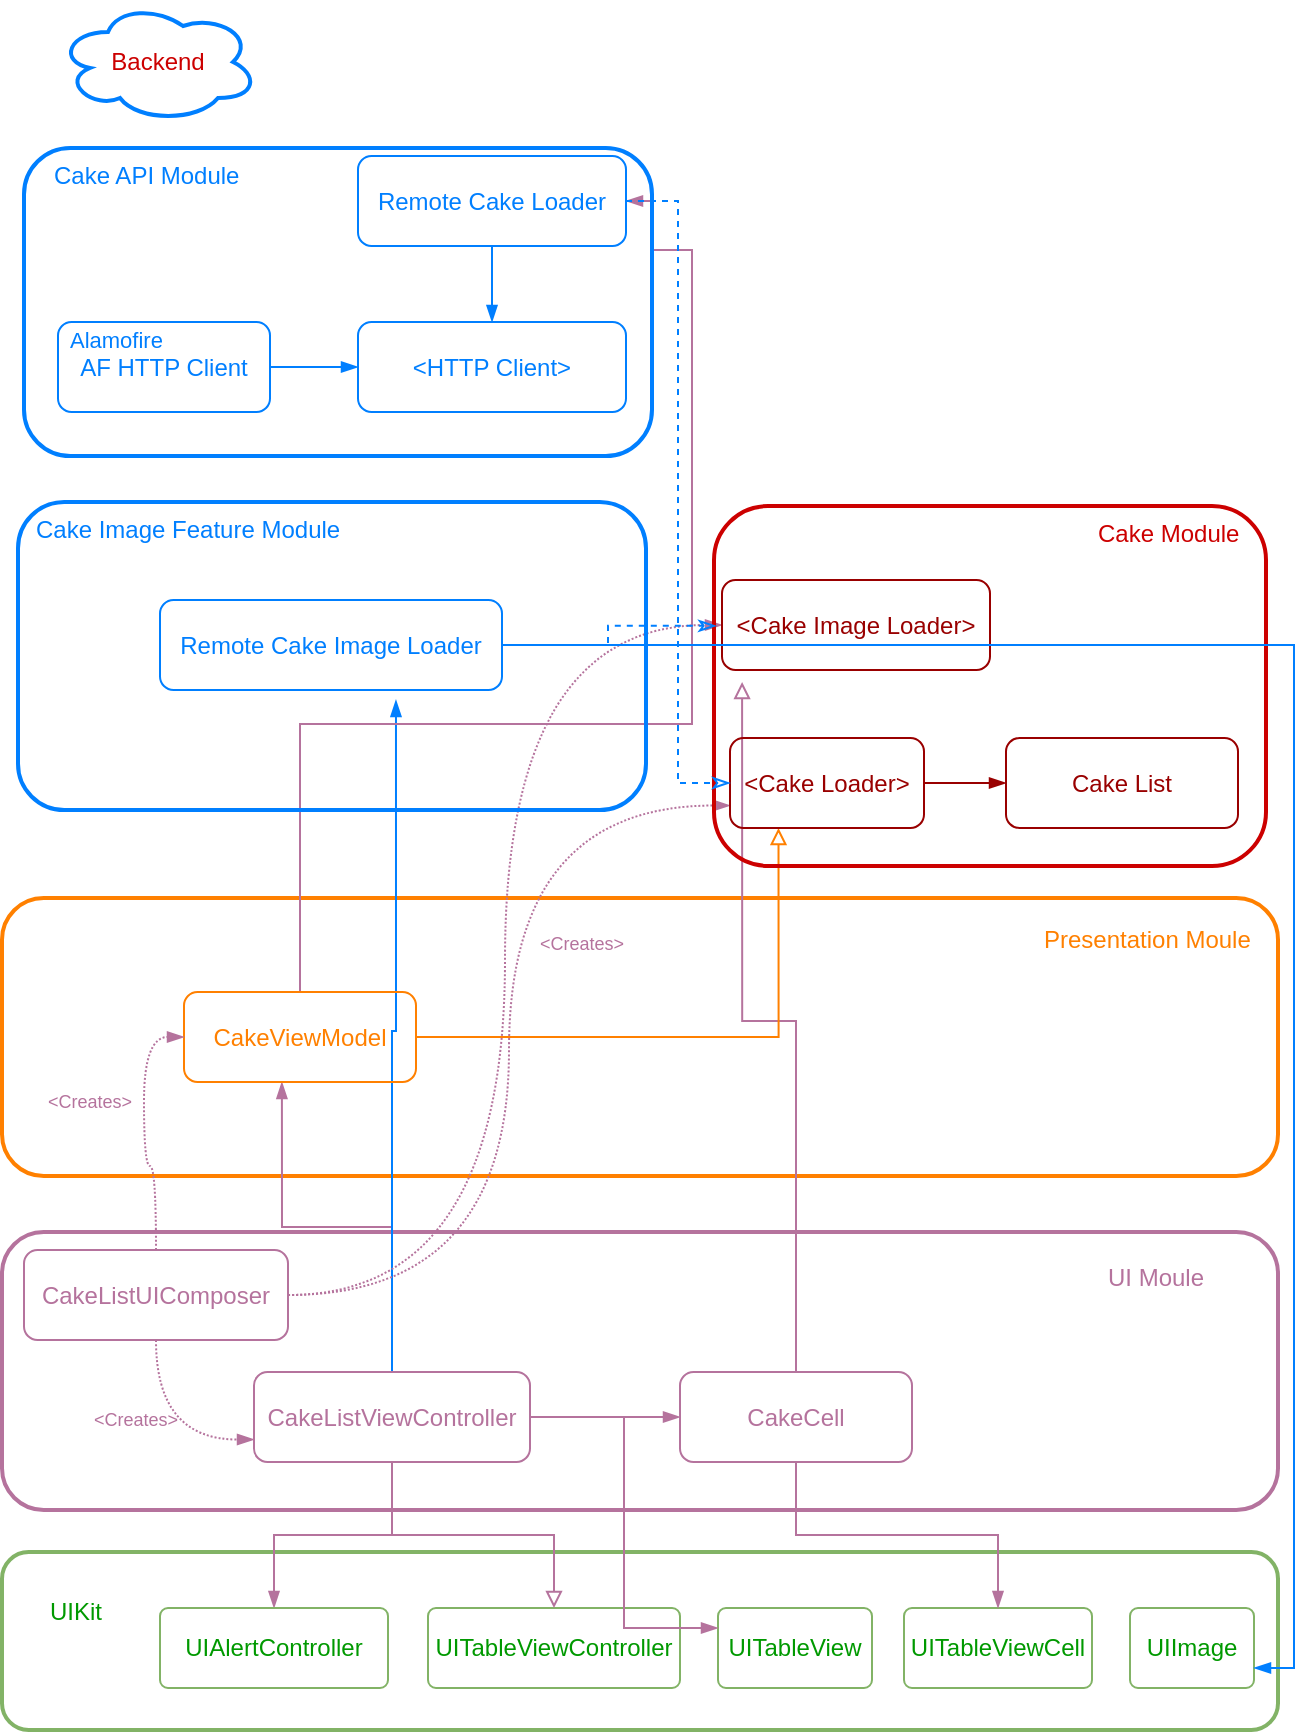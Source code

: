 <mxfile version="13.7.6" type="github">
  <diagram id="uAyTFrRv0wsXBhNRBFVU" name="Page-1">
    <mxGraphModel dx="1186" dy="812" grid="0" gridSize="10" guides="1" tooltips="1" connect="1" arrows="1" fold="1" page="1" pageScale="1" pageWidth="827" pageHeight="1169" math="0" shadow="0">
      <root>
        <mxCell id="0" />
        <mxCell id="1" parent="0" />
        <mxCell id="g_buWK4p_RU5fMB4auUN-34" value="" style="rounded=1;whiteSpace=wrap;html=1;fillColor=none;strokeWidth=2;strokeColor=#FF8000;" vertex="1" parent="1">
          <mxGeometry x="95" y="667" width="638" height="139" as="geometry" />
        </mxCell>
        <mxCell id="g_buWK4p_RU5fMB4auUN-22" value="" style="rounded=1;whiteSpace=wrap;html=1;strokeColor=#82b366;fillColor=none;strokeWidth=2;" vertex="1" parent="1">
          <mxGeometry x="95" y="994" width="638" height="89" as="geometry" />
        </mxCell>
        <mxCell id="g_buWK4p_RU5fMB4auUN-23" value="&lt;font color=&quot;#009900&quot;&gt;UITableViewController&lt;/font&gt;" style="rounded=1;arcSize=10;whiteSpace=wrap;html=1;align=center;strokeWidth=1;strokeColor=#82b366;fillColor=none;" vertex="1" parent="1">
          <mxGeometry x="308" y="1022" width="126" height="40" as="geometry" />
        </mxCell>
        <mxCell id="g_buWK4p_RU5fMB4auUN-24" value="UIKit" style="text;strokeColor=none;fillColor=none;spacingLeft=4;spacingRight=4;overflow=hidden;rotatable=0;points=[[0,0.5],[1,0.5]];portConstraint=eastwest;fontSize=12;fontColor=#009900;" vertex="1" parent="1">
          <mxGeometry x="113" y="1010" width="40" height="30" as="geometry" />
        </mxCell>
        <mxCell id="g_buWK4p_RU5fMB4auUN-25" value="&lt;font color=&quot;#009900&quot;&gt;UITableView&lt;/font&gt;" style="rounded=1;arcSize=10;whiteSpace=wrap;html=1;align=center;strokeWidth=1;strokeColor=#82b366;fillColor=none;" vertex="1" parent="1">
          <mxGeometry x="453" y="1022" width="77" height="40" as="geometry" />
        </mxCell>
        <mxCell id="g_buWK4p_RU5fMB4auUN-26" value="&lt;font color=&quot;#009900&quot;&gt;UITableViewCell&lt;/font&gt;" style="rounded=1;arcSize=10;whiteSpace=wrap;html=1;align=center;strokeWidth=1;strokeColor=#82b366;fillColor=none;" vertex="1" parent="1">
          <mxGeometry x="546" y="1022" width="94" height="40" as="geometry" />
        </mxCell>
        <mxCell id="g_buWK4p_RU5fMB4auUN-27" value="&lt;font color=&quot;#009900&quot;&gt;UIImage&lt;/font&gt;" style="rounded=1;arcSize=10;whiteSpace=wrap;html=1;align=center;strokeWidth=1;strokeColor=#82b366;fillColor=none;" vertex="1" parent="1">
          <mxGeometry x="659" y="1022" width="62" height="40" as="geometry" />
        </mxCell>
        <mxCell id="g_buWK4p_RU5fMB4auUN-28" value="" style="rounded=1;whiteSpace=wrap;html=1;fillColor=none;strokeWidth=2;strokeColor=#B5739D;" vertex="1" parent="1">
          <mxGeometry x="95" y="834" width="638" height="139" as="geometry" />
        </mxCell>
        <mxCell id="g_buWK4p_RU5fMB4auUN-29" value="UI Moule" style="text;strokeColor=none;fillColor=none;spacingLeft=4;spacingRight=4;overflow=hidden;rotatable=0;points=[[0,0.5],[1,0.5]];portConstraint=eastwest;fontSize=12;fontColor=#B5739D;" vertex="1" parent="1">
          <mxGeometry x="642" y="843" width="62" height="30" as="geometry" />
        </mxCell>
        <mxCell id="g_buWK4p_RU5fMB4auUN-55" style="edgeStyle=orthogonalEdgeStyle;rounded=0;orthogonalLoop=1;jettySize=auto;html=1;endArrow=blockThin;endFill=1;fontSize=11;fontColor=#007FFF;strokeColor=#B5739D;" edge="1" parent="1" source="g_buWK4p_RU5fMB4auUN-30" target="g_buWK4p_RU5fMB4auUN-31">
          <mxGeometry relative="1" as="geometry" />
        </mxCell>
        <mxCell id="g_buWK4p_RU5fMB4auUN-56" style="edgeStyle=orthogonalEdgeStyle;rounded=0;orthogonalLoop=1;jettySize=auto;html=1;endArrow=blockThin;endFill=1;strokeColor=#B5739D;fontSize=11;fontColor=#007FFF;" edge="1" parent="1" source="g_buWK4p_RU5fMB4auUN-30" target="g_buWK4p_RU5fMB4auUN-36">
          <mxGeometry relative="1" as="geometry" />
        </mxCell>
        <mxCell id="g_buWK4p_RU5fMB4auUN-57" style="edgeStyle=orthogonalEdgeStyle;rounded=0;orthogonalLoop=1;jettySize=auto;html=1;endArrow=block;endFill=0;strokeColor=#B5739D;fontSize=11;fontColor=#007FFF;" edge="1" parent="1" source="g_buWK4p_RU5fMB4auUN-30" target="g_buWK4p_RU5fMB4auUN-23">
          <mxGeometry relative="1" as="geometry" />
        </mxCell>
        <mxCell id="g_buWK4p_RU5fMB4auUN-61" style="edgeStyle=orthogonalEdgeStyle;rounded=0;orthogonalLoop=1;jettySize=auto;html=1;entryX=0;entryY=0.25;entryDx=0;entryDy=0;endArrow=blockThin;endFill=1;strokeColor=#B5739D;fontSize=11;fontColor=#007FFF;" edge="1" parent="1" source="g_buWK4p_RU5fMB4auUN-30" target="g_buWK4p_RU5fMB4auUN-25">
          <mxGeometry relative="1" as="geometry" />
        </mxCell>
        <mxCell id="g_buWK4p_RU5fMB4auUN-64" style="edgeStyle=orthogonalEdgeStyle;rounded=0;orthogonalLoop=1;jettySize=auto;html=1;entryX=0.422;entryY=1;entryDx=0;entryDy=0;entryPerimeter=0;endArrow=blockThin;endFill=1;strokeColor=#B5739D;fontSize=11;fontColor=#007FFF;" edge="1" parent="1" source="g_buWK4p_RU5fMB4auUN-30" target="g_buWK4p_RU5fMB4auUN-32">
          <mxGeometry relative="1" as="geometry" />
        </mxCell>
        <mxCell id="g_buWK4p_RU5fMB4auUN-72" style="edgeStyle=orthogonalEdgeStyle;rounded=0;orthogonalLoop=1;jettySize=auto;html=1;entryX=0.69;entryY=1.111;entryDx=0;entryDy=0;entryPerimeter=0;endArrow=blockThin;endFill=1;strokeColor=#007FFF;fontSize=11;fontColor=#007FFF;" edge="1" parent="1" source="g_buWK4p_RU5fMB4auUN-30" target="g_buWK4p_RU5fMB4auUN-50">
          <mxGeometry relative="1" as="geometry" />
        </mxCell>
        <mxCell id="g_buWK4p_RU5fMB4auUN-30" value="CakeListViewController" style="rounded=1;whiteSpace=wrap;html=1;strokeColor=#B5739D;strokeWidth=1;fillColor=none;fontColor=#B5739D;" vertex="1" parent="1">
          <mxGeometry x="221" y="904" width="138" height="45" as="geometry" />
        </mxCell>
        <mxCell id="g_buWK4p_RU5fMB4auUN-62" style="edgeStyle=orthogonalEdgeStyle;rounded=0;orthogonalLoop=1;jettySize=auto;html=1;endArrow=blockThin;endFill=1;strokeColor=#B5739D;fontSize=11;fontColor=#007FFF;" edge="1" parent="1" source="g_buWK4p_RU5fMB4auUN-31" target="g_buWK4p_RU5fMB4auUN-26">
          <mxGeometry relative="1" as="geometry" />
        </mxCell>
        <mxCell id="g_buWK4p_RU5fMB4auUN-65" style="edgeStyle=orthogonalEdgeStyle;rounded=0;orthogonalLoop=1;jettySize=auto;html=1;entryX=0.075;entryY=1.133;entryDx=0;entryDy=0;entryPerimeter=0;endArrow=block;endFill=0;strokeColor=#B5739D;fontSize=11;fontColor=#007FFF;" edge="1" parent="1" source="g_buWK4p_RU5fMB4auUN-31" target="g_buWK4p_RU5fMB4auUN-41">
          <mxGeometry relative="1" as="geometry" />
        </mxCell>
        <mxCell id="g_buWK4p_RU5fMB4auUN-31" value="CakeCell" style="rounded=1;whiteSpace=wrap;html=1;strokeColor=#B5739D;strokeWidth=1;fillColor=none;fontColor=#B5739D;" vertex="1" parent="1">
          <mxGeometry x="434" y="904" width="116" height="45" as="geometry" />
        </mxCell>
        <mxCell id="g_buWK4p_RU5fMB4auUN-66" style="edgeStyle=orthogonalEdgeStyle;rounded=0;orthogonalLoop=1;jettySize=auto;html=1;entryX=0.25;entryY=1;entryDx=0;entryDy=0;endArrow=block;endFill=0;fontSize=11;fontColor=#007FFF;strokeColor=#FF8000;" edge="1" parent="1" source="g_buWK4p_RU5fMB4auUN-32" target="g_buWK4p_RU5fMB4auUN-39">
          <mxGeometry relative="1" as="geometry" />
        </mxCell>
        <mxCell id="g_buWK4p_RU5fMB4auUN-81" style="edgeStyle=orthogonalEdgeStyle;rounded=0;orthogonalLoop=1;jettySize=auto;html=1;entryX=1;entryY=0.5;entryDx=0;entryDy=0;endArrow=blockThin;endFill=1;strokeColor=#B5739D;fontSize=9;fontColor=#B5739D;" edge="1" parent="1" source="g_buWK4p_RU5fMB4auUN-32" target="g_buWK4p_RU5fMB4auUN-43">
          <mxGeometry relative="1" as="geometry">
            <Array as="points">
              <mxPoint x="244" y="580" />
              <mxPoint x="440" y="580" />
              <mxPoint x="440" y="343" />
              <mxPoint x="420" y="343" />
              <mxPoint x="420" y="319" />
            </Array>
          </mxGeometry>
        </mxCell>
        <mxCell id="g_buWK4p_RU5fMB4auUN-32" value="&lt;font color=&quot;#ff8000&quot;&gt;CakeViewModel&lt;/font&gt;" style="rounded=1;whiteSpace=wrap;html=1;strokeWidth=1;fillColor=none;fontColor=#B5739D;strokeColor=#FF8000;" vertex="1" parent="1">
          <mxGeometry x="186" y="714" width="116" height="45" as="geometry" />
        </mxCell>
        <mxCell id="g_buWK4p_RU5fMB4auUN-74" style="edgeStyle=orthogonalEdgeStyle;rounded=0;orthogonalLoop=1;jettySize=auto;html=1;entryX=0;entryY=0.75;entryDx=0;entryDy=0;endArrow=blockThin;endFill=1;fontSize=11;dashed=1;dashPattern=1 1;curved=1;fontColor=#B5739D;strokeColor=#B5739D;" edge="1" parent="1" source="g_buWK4p_RU5fMB4auUN-33" target="g_buWK4p_RU5fMB4auUN-30">
          <mxGeometry relative="1" as="geometry" />
        </mxCell>
        <mxCell id="g_buWK4p_RU5fMB4auUN-76" style="edgeStyle=orthogonalEdgeStyle;curved=1;rounded=0;orthogonalLoop=1;jettySize=auto;html=1;entryX=0;entryY=0.5;entryDx=0;entryDy=0;dashed=1;dashPattern=1 1;endArrow=blockThin;endFill=1;strokeColor=#B5739D;fontSize=9;fontColor=#B5739D;" edge="1" parent="1" source="g_buWK4p_RU5fMB4auUN-33" target="g_buWK4p_RU5fMB4auUN-32">
          <mxGeometry relative="1" as="geometry" />
        </mxCell>
        <mxCell id="g_buWK4p_RU5fMB4auUN-78" style="edgeStyle=orthogonalEdgeStyle;curved=1;rounded=0;orthogonalLoop=1;jettySize=auto;html=1;entryX=0;entryY=0.75;entryDx=0;entryDy=0;dashed=1;dashPattern=1 1;endArrow=blockThin;endFill=1;strokeColor=#B5739D;fontSize=9;fontColor=#B5739D;" edge="1" parent="1" source="g_buWK4p_RU5fMB4auUN-33" target="g_buWK4p_RU5fMB4auUN-39">
          <mxGeometry relative="1" as="geometry" />
        </mxCell>
        <mxCell id="g_buWK4p_RU5fMB4auUN-80" style="edgeStyle=orthogonalEdgeStyle;curved=1;rounded=0;orthogonalLoop=1;jettySize=auto;html=1;entryX=0;entryY=0.5;entryDx=0;entryDy=0;dashed=1;dashPattern=1 1;endArrow=blockThin;endFill=1;strokeColor=#B5739D;fontSize=9;fontColor=#B5739D;" edge="1" parent="1" source="g_buWK4p_RU5fMB4auUN-33" target="g_buWK4p_RU5fMB4auUN-41">
          <mxGeometry relative="1" as="geometry" />
        </mxCell>
        <mxCell id="g_buWK4p_RU5fMB4auUN-33" value="CakeListUIComposer" style="rounded=1;whiteSpace=wrap;html=1;strokeColor=#B5739D;strokeWidth=1;fillColor=none;fontColor=#B5739D;" vertex="1" parent="1">
          <mxGeometry x="106" y="843" width="132" height="45" as="geometry" />
        </mxCell>
        <mxCell id="g_buWK4p_RU5fMB4auUN-35" value="Presentation Moule" style="text;strokeColor=none;fillColor=none;spacingLeft=4;spacingRight=4;overflow=hidden;rotatable=0;points=[[0,0.5],[1,0.5]];portConstraint=eastwest;fontSize=12;fontColor=#FF8000;" vertex="1" parent="1">
          <mxGeometry x="610" y="674" width="114" height="30" as="geometry" />
        </mxCell>
        <mxCell id="g_buWK4p_RU5fMB4auUN-36" value="&lt;font color=&quot;#009900&quot;&gt;UIAlertController&lt;/font&gt;" style="rounded=1;arcSize=10;whiteSpace=wrap;html=1;align=center;strokeWidth=1;strokeColor=#82b366;fillColor=none;" vertex="1" parent="1">
          <mxGeometry x="174" y="1022" width="114" height="40" as="geometry" />
        </mxCell>
        <mxCell id="g_buWK4p_RU5fMB4auUN-37" value="" style="rounded=1;whiteSpace=wrap;html=1;strokeWidth=2;fillColor=none;fontColor=#FF8000;strokeColor=#CC0000;" vertex="1" parent="1">
          <mxGeometry x="451" y="471" width="276" height="180" as="geometry" />
        </mxCell>
        <mxCell id="g_buWK4p_RU5fMB4auUN-38" value="Cake Module" style="text;strokeColor=none;fillColor=none;spacingLeft=4;spacingRight=4;overflow=hidden;rotatable=0;points=[[0,0.5],[1,0.5]];portConstraint=eastwest;fontSize=12;fontColor=#CC0000;" vertex="1" parent="1">
          <mxGeometry x="637" y="471" width="82" height="30" as="geometry" />
        </mxCell>
        <mxCell id="g_buWK4p_RU5fMB4auUN-67" style="edgeStyle=orthogonalEdgeStyle;rounded=0;orthogonalLoop=1;jettySize=auto;html=1;entryX=0;entryY=0.5;entryDx=0;entryDy=0;endArrow=blockThin;endFill=1;fontSize=11;fontColor=#007FFF;strokeColor=#990000;" edge="1" parent="1" source="g_buWK4p_RU5fMB4auUN-39" target="g_buWK4p_RU5fMB4auUN-40">
          <mxGeometry relative="1" as="geometry" />
        </mxCell>
        <mxCell id="g_buWK4p_RU5fMB4auUN-39" value="&lt;font color=&quot;#990000&quot;&gt;&amp;lt;Cake Loader&amp;gt;&lt;/font&gt;" style="rounded=1;whiteSpace=wrap;html=1;strokeWidth=1;fillColor=none;fontColor=#B5739D;strokeColor=#990000;" vertex="1" parent="1">
          <mxGeometry x="459" y="587" width="97" height="45" as="geometry" />
        </mxCell>
        <mxCell id="g_buWK4p_RU5fMB4auUN-40" value="&lt;font color=&quot;#990000&quot;&gt;Cake List&lt;/font&gt;" style="rounded=1;whiteSpace=wrap;html=1;strokeWidth=1;fillColor=none;fontColor=#B5739D;strokeColor=#990000;" vertex="1" parent="1">
          <mxGeometry x="597" y="587" width="116" height="45" as="geometry" />
        </mxCell>
        <mxCell id="g_buWK4p_RU5fMB4auUN-41" value="&lt;font color=&quot;#990000&quot;&gt;&amp;lt;Cake Image Loader&amp;gt;&lt;/font&gt;" style="rounded=1;whiteSpace=wrap;html=1;strokeWidth=1;fillColor=none;fontColor=#B5739D;strokeColor=#990000;" vertex="1" parent="1">
          <mxGeometry x="455" y="508" width="134" height="45" as="geometry" />
        </mxCell>
        <mxCell id="g_buWK4p_RU5fMB4auUN-42" value="" style="rounded=1;whiteSpace=wrap;html=1;strokeWidth=2;fillColor=none;fontColor=#FF8000;strokeColor=#007FFF;" vertex="1" parent="1">
          <mxGeometry x="106" y="292" width="314" height="154" as="geometry" />
        </mxCell>
        <mxCell id="g_buWK4p_RU5fMB4auUN-69" style="edgeStyle=orthogonalEdgeStyle;rounded=0;orthogonalLoop=1;jettySize=auto;html=1;entryX=0.5;entryY=0;entryDx=0;entryDy=0;endArrow=blockThin;endFill=1;fontSize=11;fontColor=#007FFF;strokeColor=#007FFF;" edge="1" parent="1" source="g_buWK4p_RU5fMB4auUN-43" target="g_buWK4p_RU5fMB4auUN-45">
          <mxGeometry relative="1" as="geometry" />
        </mxCell>
        <mxCell id="g_buWK4p_RU5fMB4auUN-70" style="edgeStyle=orthogonalEdgeStyle;rounded=0;orthogonalLoop=1;jettySize=auto;html=1;entryX=0;entryY=0.5;entryDx=0;entryDy=0;endArrow=classicThin;endFill=0;strokeColor=#007FFF;fontSize=11;fontColor=#007FFF;dashed=1;" edge="1" parent="1" source="g_buWK4p_RU5fMB4auUN-43" target="g_buWK4p_RU5fMB4auUN-39">
          <mxGeometry relative="1" as="geometry">
            <Array as="points">
              <mxPoint x="433" y="319" />
              <mxPoint x="433" y="610" />
            </Array>
          </mxGeometry>
        </mxCell>
        <mxCell id="g_buWK4p_RU5fMB4auUN-43" value="&lt;font color=&quot;#007fff&quot;&gt;Remote Cake Loader&lt;/font&gt;" style="rounded=1;whiteSpace=wrap;html=1;strokeWidth=1;fillColor=none;fontColor=#B5739D;strokeColor=#007FFF;" vertex="1" parent="1">
          <mxGeometry x="273" y="296" width="134" height="45" as="geometry" />
        </mxCell>
        <mxCell id="g_buWK4p_RU5fMB4auUN-45" value="&lt;font color=&quot;#007fff&quot;&gt;&amp;lt;HTTP Client&amp;gt;&lt;/font&gt;" style="rounded=1;whiteSpace=wrap;html=1;strokeWidth=1;fillColor=none;fontColor=#B5739D;strokeColor=#007FFF;" vertex="1" parent="1">
          <mxGeometry x="273" y="379" width="134" height="45" as="geometry" />
        </mxCell>
        <mxCell id="g_buWK4p_RU5fMB4auUN-68" style="edgeStyle=orthogonalEdgeStyle;rounded=0;orthogonalLoop=1;jettySize=auto;html=1;entryX=0;entryY=0.5;entryDx=0;entryDy=0;endArrow=blockThin;endFill=1;fontSize=11;fontColor=#007FFF;strokeColor=#007FFF;" edge="1" parent="1" source="g_buWK4p_RU5fMB4auUN-46" target="g_buWK4p_RU5fMB4auUN-45">
          <mxGeometry relative="1" as="geometry" />
        </mxCell>
        <mxCell id="g_buWK4p_RU5fMB4auUN-46" value="&lt;font color=&quot;#007fff&quot;&gt;AF HTTP Client&lt;/font&gt;" style="rounded=1;whiteSpace=wrap;html=1;strokeWidth=1;fillColor=none;fontColor=#B5739D;strokeColor=#007FFF;" vertex="1" parent="1">
          <mxGeometry x="123" y="379" width="106" height="45" as="geometry" />
        </mxCell>
        <mxCell id="g_buWK4p_RU5fMB4auUN-47" value="Backend" style="ellipse;shape=cloud;whiteSpace=wrap;html=1;align=center;strokeColor=#007FFF;strokeWidth=2;fillColor=none;fontColor=#CC0000;" vertex="1" parent="1">
          <mxGeometry x="123" y="219" width="100" height="60" as="geometry" />
        </mxCell>
        <mxCell id="g_buWK4p_RU5fMB4auUN-48" value="Alamofire" style="text;strokeColor=none;fillColor=none;spacingLeft=4;spacingRight=4;overflow=hidden;rotatable=0;points=[[0,0.5],[1,0.5]];portConstraint=eastwest;fontSize=11;fontColor=#007FFF;" vertex="1" parent="1">
          <mxGeometry x="123" y="375" width="61" height="30" as="geometry" />
        </mxCell>
        <mxCell id="g_buWK4p_RU5fMB4auUN-49" value="" style="rounded=1;whiteSpace=wrap;html=1;strokeWidth=2;fillColor=none;fontColor=#FF8000;strokeColor=#007FFF;" vertex="1" parent="1">
          <mxGeometry x="103" y="469" width="314" height="154" as="geometry" />
        </mxCell>
        <mxCell id="g_buWK4p_RU5fMB4auUN-71" style="edgeStyle=orthogonalEdgeStyle;rounded=0;orthogonalLoop=1;jettySize=auto;html=1;entryX=0.004;entryY=0.333;entryDx=0;entryDy=0;entryPerimeter=0;dashed=1;endArrow=classicThin;endFill=0;strokeColor=#007FFF;fontSize=11;fontColor=#007FFF;" edge="1" parent="1" source="g_buWK4p_RU5fMB4auUN-50" target="g_buWK4p_RU5fMB4auUN-37">
          <mxGeometry relative="1" as="geometry" />
        </mxCell>
        <mxCell id="g_buWK4p_RU5fMB4auUN-73" style="edgeStyle=orthogonalEdgeStyle;rounded=0;orthogonalLoop=1;jettySize=auto;html=1;entryX=1;entryY=0.75;entryDx=0;entryDy=0;endArrow=blockThin;endFill=1;strokeColor=#007FFF;fontSize=11;fontColor=#007FFF;" edge="1" parent="1" source="g_buWK4p_RU5fMB4auUN-50" target="g_buWK4p_RU5fMB4auUN-27">
          <mxGeometry relative="1" as="geometry" />
        </mxCell>
        <mxCell id="g_buWK4p_RU5fMB4auUN-50" value="&lt;font color=&quot;#007fff&quot;&gt;Remote Cake Image Loader&lt;/font&gt;" style="rounded=1;whiteSpace=wrap;html=1;strokeWidth=1;fillColor=none;fontColor=#B5739D;strokeColor=#007FFF;" vertex="1" parent="1">
          <mxGeometry x="174" y="518" width="171" height="45" as="geometry" />
        </mxCell>
        <mxCell id="g_buWK4p_RU5fMB4auUN-51" value="Cake API Module" style="text;strokeColor=none;fillColor=none;spacingLeft=4;spacingRight=4;overflow=hidden;rotatable=0;points=[[0,0.5],[1,0.5]];portConstraint=eastwest;fontSize=12;fontColor=#007FFF;" vertex="1" parent="1">
          <mxGeometry x="115" y="292" width="110" height="30" as="geometry" />
        </mxCell>
        <mxCell id="g_buWK4p_RU5fMB4auUN-52" value="Cake Image Feature Module" style="text;strokeColor=none;fillColor=none;spacingLeft=4;spacingRight=4;overflow=hidden;rotatable=0;points=[[0,0.5],[1,0.5]];portConstraint=eastwest;fontSize=12;fontColor=#007FFF;" vertex="1" parent="1">
          <mxGeometry x="106" y="469" width="172" height="30" as="geometry" />
        </mxCell>
        <mxCell id="g_buWK4p_RU5fMB4auUN-75" value="&lt;Creates&gt;" style="text;strokeColor=none;fillColor=none;spacingLeft=4;spacingRight=4;overflow=hidden;rotatable=0;points=[[0,0.5],[1,0.5]];portConstraint=eastwest;fontSize=9;fontColor=#B5739D;" vertex="1" parent="1">
          <mxGeometry x="135" y="916" width="62" height="30" as="geometry" />
        </mxCell>
        <mxCell id="g_buWK4p_RU5fMB4auUN-77" value="&lt;Creates&gt;" style="text;strokeColor=none;fillColor=none;spacingLeft=4;spacingRight=4;overflow=hidden;rotatable=0;points=[[0,0.5],[1,0.5]];portConstraint=eastwest;fontSize=9;fontColor=#B5739D;" vertex="1" parent="1">
          <mxGeometry x="112" y="757" width="62" height="30" as="geometry" />
        </mxCell>
        <mxCell id="g_buWK4p_RU5fMB4auUN-79" value="&lt;Creates&gt;" style="text;strokeColor=none;fillColor=none;spacingLeft=4;spacingRight=4;overflow=hidden;rotatable=0;points=[[0,0.5],[1,0.5]];portConstraint=eastwest;fontSize=9;fontColor=#B5739D;" vertex="1" parent="1">
          <mxGeometry x="358" y="678" width="62" height="30" as="geometry" />
        </mxCell>
      </root>
    </mxGraphModel>
  </diagram>
</mxfile>
